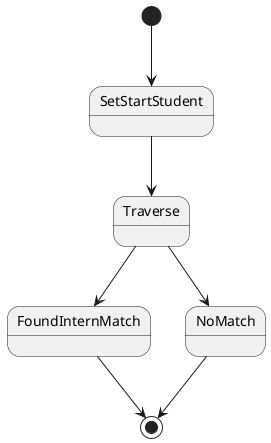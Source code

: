 @startuml
[*] --> SetStartStudent
SetStartStudent --> Traverse
Traverse --> FoundInternMatch
Traverse --> NoMatch
FoundInternMatch --> [*]
NoMatch --> [*]
@enduml

